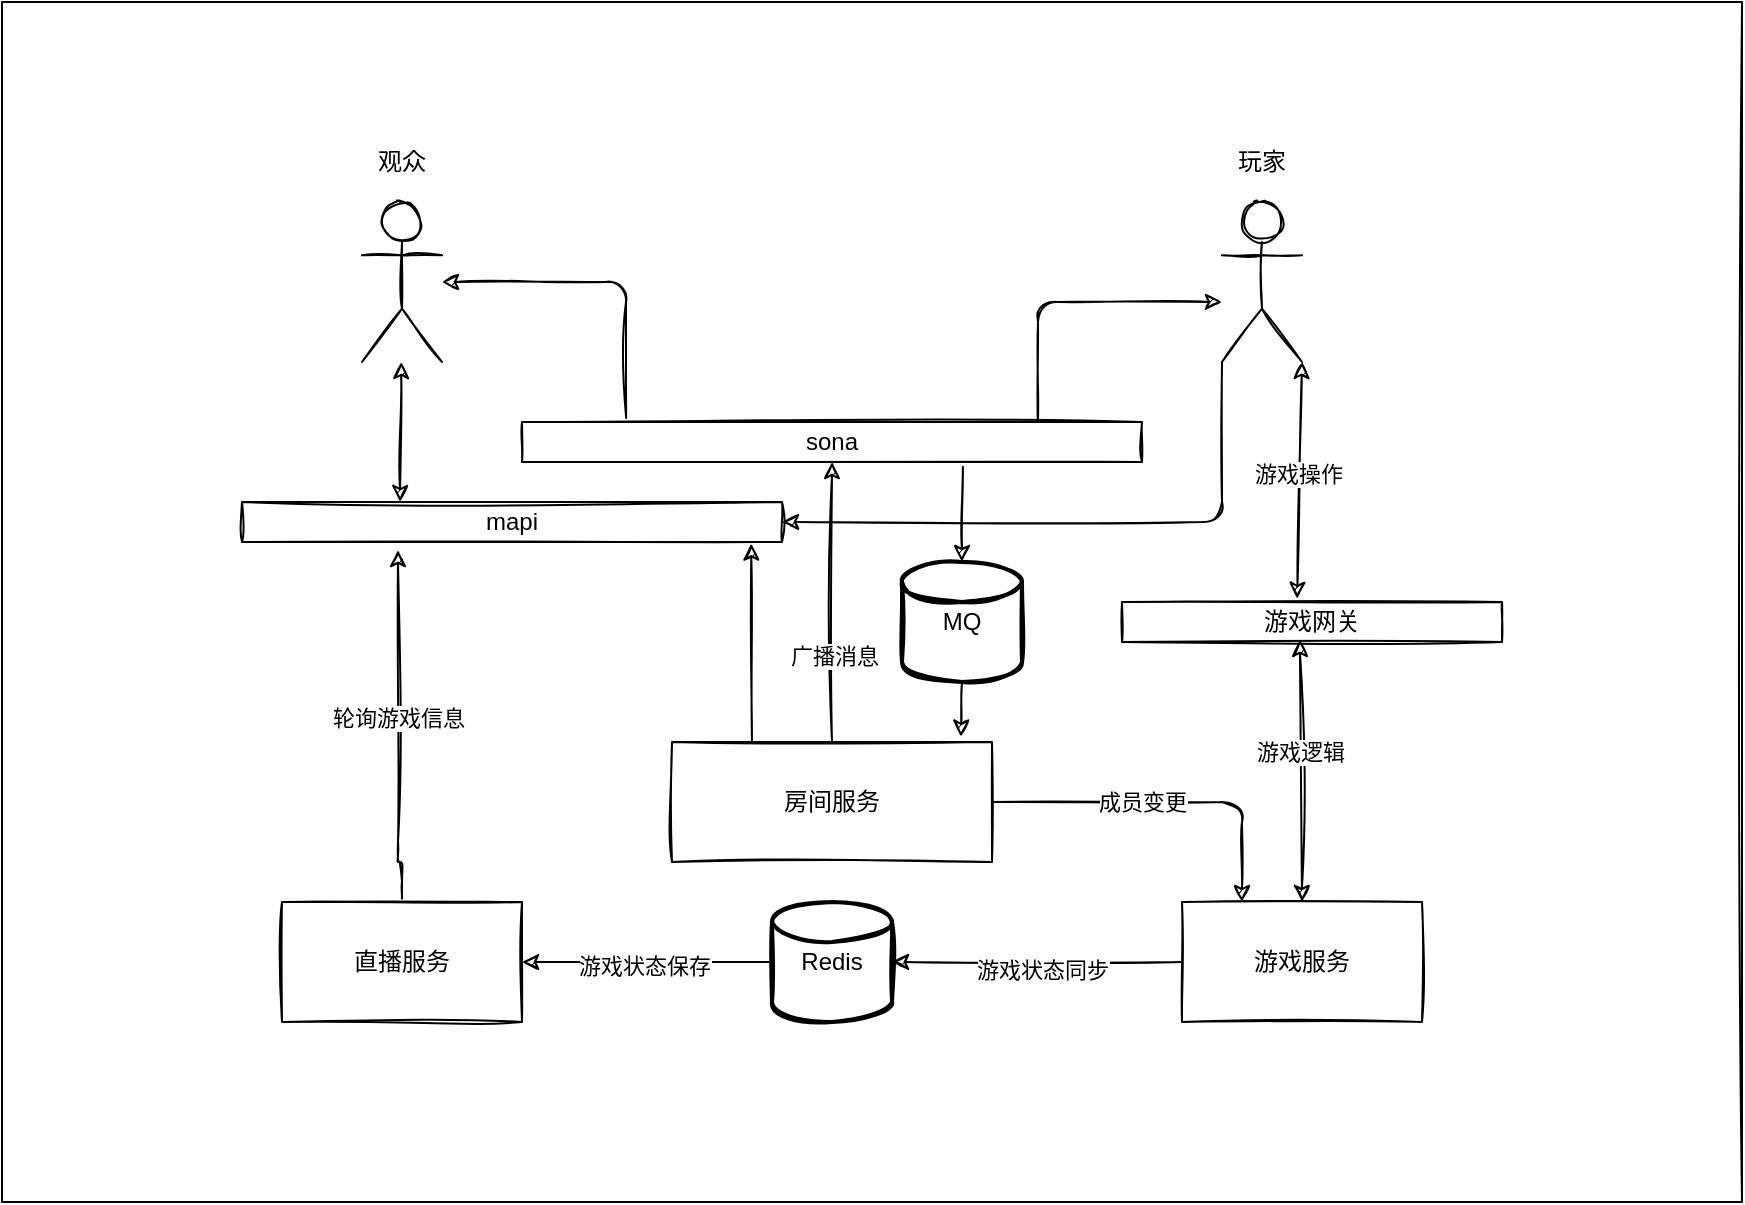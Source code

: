<mxfile version="14.4.8" type="github">
  <diagram id="C5RBs43oDa-KdzZeNtuy" name="Page-1">
    <mxGraphModel dx="788" dy="1681" grid="1" gridSize="10" guides="1" tooltips="1" connect="1" arrows="1" fold="1" page="1" pageScale="1" pageWidth="827" pageHeight="1169" math="0" shadow="0">
      <root>
        <mxCell id="WIyWlLk6GJQsqaUBKTNV-0" />
        <mxCell id="WIyWlLk6GJQsqaUBKTNV-1" parent="WIyWlLk6GJQsqaUBKTNV-0" />
        <mxCell id="wSIf6lspD1HMRtOKXeUn-1" value="" style="whiteSpace=wrap;html=1;labelBackgroundColor=none;sketch=1;" parent="WIyWlLk6GJQsqaUBKTNV-1" vertex="1">
          <mxGeometry x="50" y="-30" width="870" height="600" as="geometry" />
        </mxCell>
        <mxCell id="wSIf6lspD1HMRtOKXeUn-2" value="mapi" style="whiteSpace=wrap;html=1;arcSize=50;labelBackgroundColor=none;sketch=1;" parent="WIyWlLk6GJQsqaUBKTNV-1" vertex="1">
          <mxGeometry x="170" y="220" width="270" height="20" as="geometry" />
        </mxCell>
        <mxCell id="wSIf6lspD1HMRtOKXeUn-3" value="" style="shape=umlActor;verticalLabelPosition=bottom;verticalAlign=top;html=1;outlineConnect=0;labelBackgroundColor=none;sketch=1;" parent="WIyWlLk6GJQsqaUBKTNV-1" vertex="1">
          <mxGeometry x="230" y="70" width="40" height="80" as="geometry" />
        </mxCell>
        <mxCell id="wSIf6lspD1HMRtOKXeUn-4" value="" style="shape=umlActor;verticalLabelPosition=bottom;verticalAlign=top;html=1;outlineConnect=0;labelBackgroundColor=none;sketch=1;" parent="WIyWlLk6GJQsqaUBKTNV-1" vertex="1">
          <mxGeometry x="660" y="70" width="40" height="80" as="geometry" />
        </mxCell>
        <mxCell id="wSIf6lspD1HMRtOKXeUn-8" value="游戏网关" style="whiteSpace=wrap;html=1;arcSize=50;labelBackgroundColor=none;sketch=1;" parent="WIyWlLk6GJQsqaUBKTNV-1" vertex="1">
          <mxGeometry x="610" y="270" width="190" height="20" as="geometry" />
        </mxCell>
        <mxCell id="wSIf6lspD1HMRtOKXeUn-22" style="edgeStyle=orthogonalEdgeStyle;orthogonalLoop=1;jettySize=auto;html=1;labelBackgroundColor=none;sketch=1;exitX=0.5;exitY=0;exitDx=0;exitDy=0;" parent="WIyWlLk6GJQsqaUBKTNV-1" source="wSIf6lspD1HMRtOKXeUn-9" edge="1">
          <mxGeometry relative="1" as="geometry">
            <Array as="points">
              <mxPoint x="248" y="400" />
            </Array>
            <mxPoint x="248" y="244" as="targetPoint" />
          </mxGeometry>
        </mxCell>
        <mxCell id="wSIf6lspD1HMRtOKXeUn-36" value="轮询游戏信息" style="edgeLabel;html=1;align=center;verticalAlign=middle;resizable=0;points=[];" parent="wSIf6lspD1HMRtOKXeUn-22" vertex="1" connectable="0">
          <mxGeometry x="0.058" relative="1" as="geometry">
            <mxPoint as="offset" />
          </mxGeometry>
        </mxCell>
        <mxCell id="wSIf6lspD1HMRtOKXeUn-9" value="直播服务" style="whiteSpace=wrap;html=1;labelBackgroundColor=none;sketch=1;" parent="WIyWlLk6GJQsqaUBKTNV-1" vertex="1">
          <mxGeometry x="190" y="420" width="120" height="60" as="geometry" />
        </mxCell>
        <mxCell id="wSIf6lspD1HMRtOKXeUn-10" value="游戏服务" style="whiteSpace=wrap;html=1;labelBackgroundColor=none;sketch=1;" parent="WIyWlLk6GJQsqaUBKTNV-1" vertex="1">
          <mxGeometry x="640" y="420" width="120" height="60" as="geometry" />
        </mxCell>
        <mxCell id="wSIf6lspD1HMRtOKXeUn-11" value="房间服务" style="whiteSpace=wrap;html=1;labelBackgroundColor=none;sketch=1;" parent="WIyWlLk6GJQsqaUBKTNV-1" vertex="1">
          <mxGeometry x="385" y="340" width="160" height="60" as="geometry" />
        </mxCell>
        <mxCell id="wSIf6lspD1HMRtOKXeUn-12" value="sona" style="whiteSpace=wrap;html=1;arcSize=50;labelBackgroundColor=none;sketch=1;" parent="WIyWlLk6GJQsqaUBKTNV-1" vertex="1">
          <mxGeometry x="310" y="180" width="310" height="20" as="geometry" />
        </mxCell>
        <mxCell id="wSIf6lspD1HMRtOKXeUn-23" value="" style="endArrow=classic;html=1;exitX=0.832;exitY=0;exitDx=0;exitDy=0;exitPerimeter=0;labelBackgroundColor=none;sketch=1;" parent="WIyWlLk6GJQsqaUBKTNV-1" source="wSIf6lspD1HMRtOKXeUn-12" edge="1">
          <mxGeometry width="50" height="50" relative="1" as="geometry">
            <mxPoint x="480" y="360" as="sourcePoint" />
            <mxPoint x="660" y="120" as="targetPoint" />
            <Array as="points">
              <mxPoint x="568" y="120" />
            </Array>
          </mxGeometry>
        </mxCell>
        <mxCell id="wSIf6lspD1HMRtOKXeUn-24" value="" style="endArrow=classic;html=1;exitX=0.168;exitY=-0.1;exitDx=0;exitDy=0;exitPerimeter=0;labelBackgroundColor=none;sketch=1;" parent="WIyWlLk6GJQsqaUBKTNV-1" source="wSIf6lspD1HMRtOKXeUn-12" target="wSIf6lspD1HMRtOKXeUn-3" edge="1">
          <mxGeometry width="50" height="50" relative="1" as="geometry">
            <mxPoint x="480" y="360" as="sourcePoint" />
            <mxPoint x="530" y="310" as="targetPoint" />
            <Array as="points">
              <mxPoint x="362" y="110" />
            </Array>
          </mxGeometry>
        </mxCell>
        <mxCell id="wSIf6lspD1HMRtOKXeUn-25" value="" style="endArrow=classic;startArrow=classic;html=1;exitX=0.461;exitY=-0.079;exitDx=0;exitDy=0;labelBackgroundColor=none;sketch=1;entryX=1;entryY=1;entryDx=0;entryDy=0;entryPerimeter=0;exitPerimeter=0;" parent="WIyWlLk6GJQsqaUBKTNV-1" source="wSIf6lspD1HMRtOKXeUn-8" target="wSIf6lspD1HMRtOKXeUn-4" edge="1">
          <mxGeometry width="50" height="50" relative="1" as="geometry">
            <mxPoint x="660" y="420" as="sourcePoint" />
            <mxPoint x="710" y="370" as="targetPoint" />
          </mxGeometry>
        </mxCell>
        <mxCell id="wSIf6lspD1HMRtOKXeUn-39" value="游戏操作" style="edgeLabel;html=1;align=center;verticalAlign=middle;resizable=0;points=[];" parent="wSIf6lspD1HMRtOKXeUn-25" vertex="1" connectable="0">
          <mxGeometry x="0.059" y="1" relative="1" as="geometry">
            <mxPoint as="offset" />
          </mxGeometry>
        </mxCell>
        <mxCell id="wSIf6lspD1HMRtOKXeUn-26" value="" style="endArrow=classic;html=1;entryX=0.943;entryY=1.038;entryDx=0;entryDy=0;exitX=0.25;exitY=0;exitDx=0;exitDy=0;labelBackgroundColor=none;sketch=1;entryPerimeter=0;" parent="WIyWlLk6GJQsqaUBKTNV-1" source="wSIf6lspD1HMRtOKXeUn-11" target="wSIf6lspD1HMRtOKXeUn-2" edge="1">
          <mxGeometry width="50" height="50" relative="1" as="geometry">
            <mxPoint x="340" y="380" as="sourcePoint" />
            <mxPoint x="390" y="330" as="targetPoint" />
          </mxGeometry>
        </mxCell>
        <mxCell id="wSIf6lspD1HMRtOKXeUn-27" value="" style="endArrow=classic;html=1;entryX=0.5;entryY=1;entryDx=0;entryDy=0;labelBackgroundColor=none;sketch=1;exitX=0.5;exitY=0;exitDx=0;exitDy=0;" parent="WIyWlLk6GJQsqaUBKTNV-1" source="wSIf6lspD1HMRtOKXeUn-11" target="wSIf6lspD1HMRtOKXeUn-12" edge="1">
          <mxGeometry width="50" height="50" relative="1" as="geometry">
            <mxPoint x="350" y="360" as="sourcePoint" />
            <mxPoint x="400" y="310" as="targetPoint" />
          </mxGeometry>
        </mxCell>
        <mxCell id="wSIf6lspD1HMRtOKXeUn-35" value="广播消息" style="edgeLabel;html=1;align=center;verticalAlign=middle;resizable=0;points=[];" parent="wSIf6lspD1HMRtOKXeUn-27" vertex="1" connectable="0">
          <mxGeometry x="-0.38" y="-1" relative="1" as="geometry">
            <mxPoint as="offset" />
          </mxGeometry>
        </mxCell>
        <mxCell id="wSIf6lspD1HMRtOKXeUn-28" value="" style="endArrow=classic;startArrow=classic;html=1;entryX=0.468;entryY=0.95;entryDx=0;entryDy=0;entryPerimeter=0;exitX=0.5;exitY=0;exitDx=0;exitDy=0;labelBackgroundColor=none;sketch=1;" parent="WIyWlLk6GJQsqaUBKTNV-1" source="wSIf6lspD1HMRtOKXeUn-10" target="wSIf6lspD1HMRtOKXeUn-8" edge="1">
          <mxGeometry width="50" height="50" relative="1" as="geometry">
            <mxPoint x="669.997" y="490" as="sourcePoint" />
            <mxPoint x="674.64" y="360" as="targetPoint" />
          </mxGeometry>
        </mxCell>
        <mxCell id="wSIf6lspD1HMRtOKXeUn-40" value="游戏逻辑" style="edgeLabel;html=1;align=center;verticalAlign=middle;resizable=0;points=[];" parent="wSIf6lspD1HMRtOKXeUn-28" vertex="1" connectable="0">
          <mxGeometry x="0.144" y="1" relative="1" as="geometry">
            <mxPoint as="offset" />
          </mxGeometry>
        </mxCell>
        <mxCell id="wSIf6lspD1HMRtOKXeUn-30" value="观众" style="text;html=1;strokeColor=none;fillColor=none;align=center;verticalAlign=middle;whiteSpace=wrap;labelBackgroundColor=none;sketch=1;" parent="WIyWlLk6GJQsqaUBKTNV-1" vertex="1">
          <mxGeometry x="230" y="40" width="40" height="20" as="geometry" />
        </mxCell>
        <mxCell id="wSIf6lspD1HMRtOKXeUn-31" value="玩家" style="text;html=1;strokeColor=none;fillColor=none;align=center;verticalAlign=middle;whiteSpace=wrap;labelBackgroundColor=none;sketch=1;" parent="WIyWlLk6GJQsqaUBKTNV-1" vertex="1">
          <mxGeometry x="660" y="40" width="40" height="20" as="geometry" />
        </mxCell>
        <mxCell id="wSIf6lspD1HMRtOKXeUn-32" value="" style="endArrow=classic;startArrow=classic;html=1;labelBackgroundColor=none;sketch=1;" parent="WIyWlLk6GJQsqaUBKTNV-1" source="wSIf6lspD1HMRtOKXeUn-3" edge="1">
          <mxGeometry width="50" height="50" relative="1" as="geometry">
            <mxPoint x="100" y="200" as="sourcePoint" />
            <mxPoint x="249" y="220" as="targetPoint" />
            <Array as="points" />
          </mxGeometry>
        </mxCell>
        <mxCell id="wSIf6lspD1HMRtOKXeUn-33" value="" style="endArrow=classic;html=1;labelBackgroundColor=none;exitX=0;exitY=1;exitDx=0;exitDy=0;exitPerimeter=0;entryX=1;entryY=0.5;entryDx=0;entryDy=0;sketch=1;" parent="WIyWlLk6GJQsqaUBKTNV-1" source="wSIf6lspD1HMRtOKXeUn-4" target="wSIf6lspD1HMRtOKXeUn-2" edge="1">
          <mxGeometry width="50" height="50" relative="1" as="geometry">
            <mxPoint x="520" y="290" as="sourcePoint" />
            <mxPoint x="570" y="240" as="targetPoint" />
            <Array as="points">
              <mxPoint x="660" y="230" />
            </Array>
          </mxGeometry>
        </mxCell>
        <mxCell id="wSIf6lspD1HMRtOKXeUn-34" value="" style="endArrow=classic;html=1;entryX=0.25;entryY=0;entryDx=0;entryDy=0;exitX=1;exitY=0.5;exitDx=0;exitDy=0;labelBackgroundColor=none;sketch=1;" parent="WIyWlLk6GJQsqaUBKTNV-1" source="wSIf6lspD1HMRtOKXeUn-11" target="wSIf6lspD1HMRtOKXeUn-10" edge="1">
          <mxGeometry width="50" height="50" relative="1" as="geometry">
            <mxPoint x="440" y="340" as="sourcePoint" />
            <mxPoint x="438.75" y="270" as="targetPoint" />
            <Array as="points">
              <mxPoint x="670" y="370" />
            </Array>
          </mxGeometry>
        </mxCell>
        <mxCell id="wSIf6lspD1HMRtOKXeUn-42" value="成员变更" style="edgeLabel;html=1;align=center;verticalAlign=middle;resizable=0;points=[];" parent="wSIf6lspD1HMRtOKXeUn-34" vertex="1" connectable="0">
          <mxGeometry x="-0.149" relative="1" as="geometry">
            <mxPoint as="offset" />
          </mxGeometry>
        </mxCell>
        <mxCell id="gyCI6OV_vUUa0yC7ruGu-0" value="MQ" style="strokeWidth=2;html=1;shape=mxgraph.flowchart.database;whiteSpace=wrap;sketch=1;" vertex="1" parent="WIyWlLk6GJQsqaUBKTNV-1">
          <mxGeometry x="500" y="250" width="60" height="60" as="geometry" />
        </mxCell>
        <mxCell id="gyCI6OV_vUUa0yC7ruGu-1" value="" style="endArrow=classic;html=1;entryX=0.5;entryY=0;entryDx=0;entryDy=0;entryPerimeter=0;sketch=1;exitX=0.711;exitY=1.117;exitDx=0;exitDy=0;exitPerimeter=0;" edge="1" parent="WIyWlLk6GJQsqaUBKTNV-1" source="wSIf6lspD1HMRtOKXeUn-12" target="gyCI6OV_vUUa0yC7ruGu-0">
          <mxGeometry width="50" height="50" relative="1" as="geometry">
            <mxPoint x="530" y="210" as="sourcePoint" />
            <mxPoint x="500" y="240" as="targetPoint" />
          </mxGeometry>
        </mxCell>
        <mxCell id="gyCI6OV_vUUa0yC7ruGu-2" value="" style="endArrow=classic;html=1;exitX=0.5;exitY=1;exitDx=0;exitDy=0;exitPerimeter=0;entryX=0.903;entryY=-0.044;entryDx=0;entryDy=0;entryPerimeter=0;sketch=1;" edge="1" parent="WIyWlLk6GJQsqaUBKTNV-1" source="gyCI6OV_vUUa0yC7ruGu-0" target="wSIf6lspD1HMRtOKXeUn-11">
          <mxGeometry width="50" height="50" relative="1" as="geometry">
            <mxPoint x="520" y="390" as="sourcePoint" />
            <mxPoint x="570" y="340" as="targetPoint" />
          </mxGeometry>
        </mxCell>
        <mxCell id="gyCI6OV_vUUa0yC7ruGu-4" value="Redis" style="strokeWidth=2;html=1;shape=mxgraph.flowchart.database;whiteSpace=wrap;sketch=1;" vertex="1" parent="WIyWlLk6GJQsqaUBKTNV-1">
          <mxGeometry x="435" y="420" width="60" height="60" as="geometry" />
        </mxCell>
        <mxCell id="gyCI6OV_vUUa0yC7ruGu-5" value="" style="endArrow=classic;html=1;exitX=0;exitY=0.5;exitDx=0;exitDy=0;exitPerimeter=0;entryX=1;entryY=0.5;entryDx=0;entryDy=0;sketch=1;" edge="1" parent="WIyWlLk6GJQsqaUBKTNV-1" source="gyCI6OV_vUUa0yC7ruGu-4" target="wSIf6lspD1HMRtOKXeUn-9">
          <mxGeometry width="50" height="50" relative="1" as="geometry">
            <mxPoint x="330" y="490" as="sourcePoint" />
            <mxPoint x="380" y="440" as="targetPoint" />
          </mxGeometry>
        </mxCell>
        <mxCell id="gyCI6OV_vUUa0yC7ruGu-9" value="游戏状态保存" style="edgeLabel;html=1;align=center;verticalAlign=middle;resizable=0;points=[];" vertex="1" connectable="0" parent="gyCI6OV_vUUa0yC7ruGu-5">
          <mxGeometry x="0.021" y="2" relative="1" as="geometry">
            <mxPoint as="offset" />
          </mxGeometry>
        </mxCell>
        <mxCell id="gyCI6OV_vUUa0yC7ruGu-6" value="" style="endArrow=classic;html=1;exitX=0;exitY=0.5;exitDx=0;exitDy=0;entryX=1;entryY=0.5;entryDx=0;entryDy=0;entryPerimeter=0;sketch=1;" edge="1" parent="WIyWlLk6GJQsqaUBKTNV-1" source="wSIf6lspD1HMRtOKXeUn-10" target="gyCI6OV_vUUa0yC7ruGu-4">
          <mxGeometry width="50" height="50" relative="1" as="geometry">
            <mxPoint x="635" y="470" as="sourcePoint" />
            <mxPoint x="510" y="450" as="targetPoint" />
          </mxGeometry>
        </mxCell>
        <mxCell id="gyCI6OV_vUUa0yC7ruGu-8" value="游戏状态同步" style="edgeLabel;html=1;align=center;verticalAlign=middle;resizable=0;points=[];" vertex="1" connectable="0" parent="gyCI6OV_vUUa0yC7ruGu-6">
          <mxGeometry x="-0.032" y="4" relative="1" as="geometry">
            <mxPoint as="offset" />
          </mxGeometry>
        </mxCell>
      </root>
    </mxGraphModel>
  </diagram>
</mxfile>
